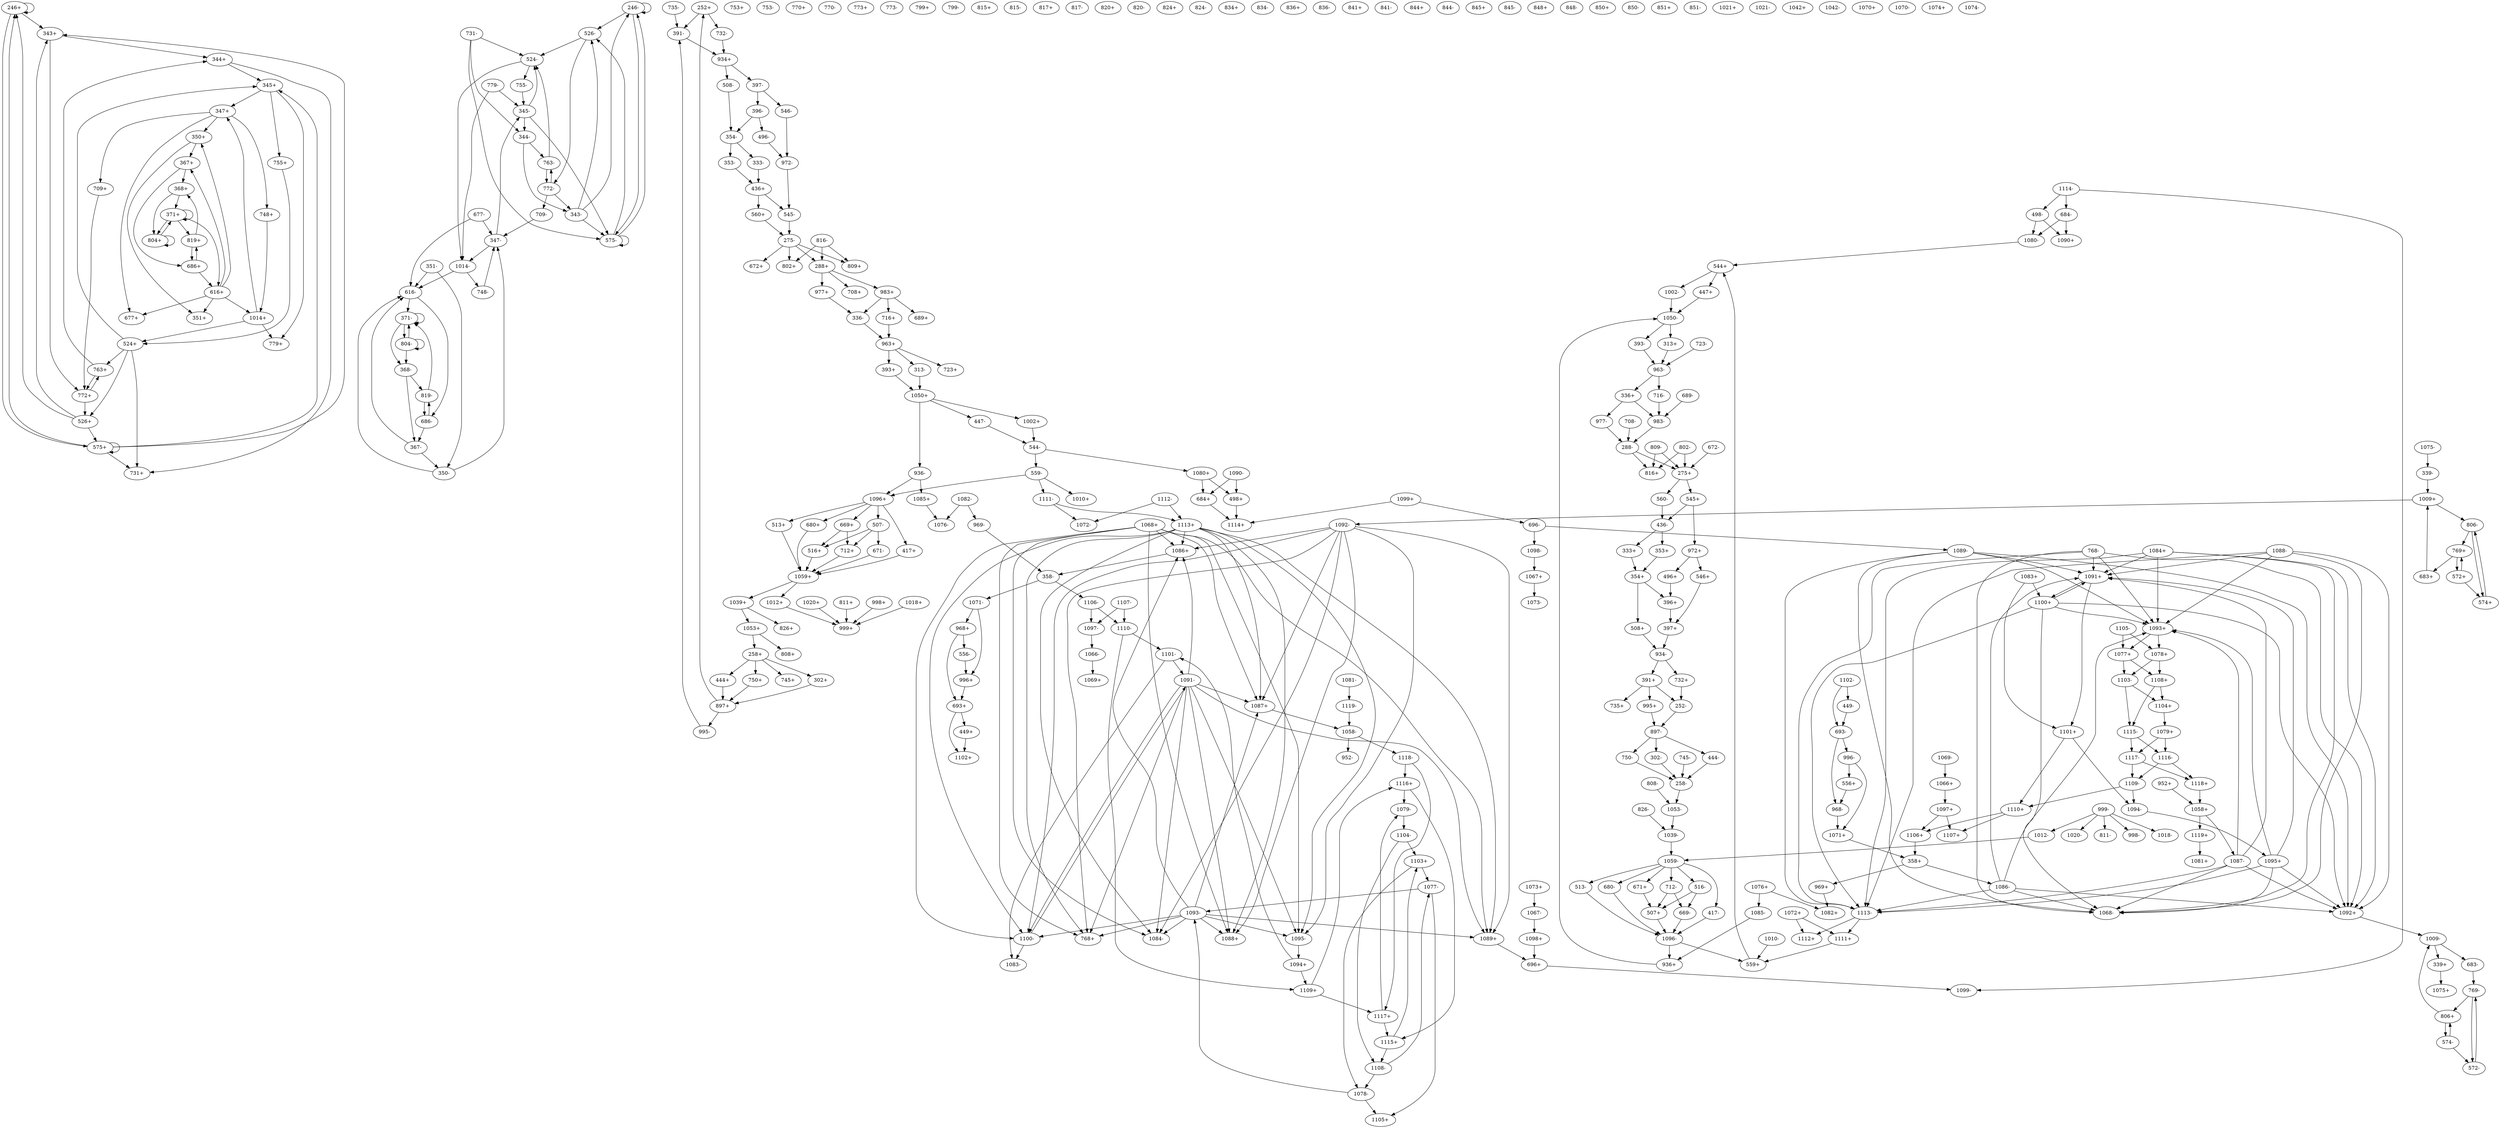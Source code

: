 digraph adj {
graph [k=96]
edge [d=-95]
"246+" [l=96 C=255]
"246-" [l=96 C=255]
"252+" [l=189 C=6437]
"252-" [l=189 C=6437]
"258+" [l=176 C=18499]
"258-" [l=176 C=18499]
"275+" [l=286 C=46417]
"275-" [l=286 C=46417]
"288+" [l=219 C=26354]
"288-" [l=219 C=26354]
"302+" [l=191 C=15404]
"302-" [l=191 C=15404]
"313+" [l=191 C=23078]
"313-" [l=191 C=23078]
"333+" [l=280 C=15746]
"333-" [l=280 C=15746]
"336+" [l=168 C=18447]
"336-" [l=168 C=18447]
"339+" [l=216 C=2535]
"339-" [l=216 C=2535]
"343+" [l=96 C=255]
"343-" [l=96 C=255]
"344+" [l=96 C=255]
"344-" [l=96 C=255]
"345+" [l=96 C=255]
"345-" [l=96 C=255]
"347+" [l=96 C=255]
"347-" [l=96 C=255]
"350+" [l=98 C=765]
"350-" [l=98 C=765]
"351+" [l=139 C=238]
"351-" [l=139 C=238]
"353+" [l=278 C=6239]
"353-" [l=278 C=6239]
"354+" [l=239 C=14249]
"354-" [l=239 C=14249]
"358+" [l=284 C=10398]
"358-" [l=284 C=10398]
"367+" [l=98 C=765]
"367-" [l=98 C=765]
"368+" [l=102 C=1697]
"368-" [l=102 C=1697]
"371+" [l=99 C=840]
"371-" [l=99 C=840]
"391+" [l=156 C=14797]
"391-" [l=156 C=14797]
"393+" [l=191 C=9307]
"393-" [l=191 C=9307]
"396+" [l=195 C=11540]
"396-" [l=195 C=11540]
"397+" [l=231 C=25288]
"397-" [l=231 C=25288]
"417+" [l=344 C=11052]
"417-" [l=344 C=11052]
"436+" [l=131 C=3670]
"436-" [l=131 C=3670]
"444+" [l=202 C=12619]
"444-" [l=202 C=12619]
"447+" [l=191 C=14976]
"447-" [l=191 C=14976]
"449+" [l=246 C=3969]
"449-" [l=246 C=3969]
"496+" [l=181 C=6582]
"496-" [l=181 C=6582]
"498+" [l=191 C=3633]
"498-" [l=191 C=3633]
"507+" [l=176 C=5880]
"507-" [l=176 C=5880]
"508+" [l=342 C=19893]
"508-" [l=342 C=19893]
"513+" [l=326 C=16359]
"513-" [l=326 C=16359]
"516+" [l=164 C=4140]
"516-" [l=164 C=4140]
"524+" [l=96 C=155]
"524-" [l=96 C=155]
"526+" [l=96 C=173]
"526-" [l=96 C=173]
"544+" [l=152 C=9434]
"544-" [l=152 C=9434]
"545+" [l=134 C=7956]
"545-" [l=134 C=7956]
"546+" [l=281 C=14872]
"546-" [l=281 C=14872]
"556+" [l=246 C=4919]
"556-" [l=246 C=4919]
"559+" [l=161 C=10417]
"559-" [l=161 C=10417]
"560+" [l=195 C=3450]
"560-" [l=195 C=3450]
"572+" [l=260 C=2690]
"572-" [l=260 C=2690]
"574+" [l=260 C=2097]
"574-" [l=260 C=2097]
"575+" [l=189 C=4005]
"575-" [l=189 C=4005]
"616+" [l=98 C=436]
"616-" [l=98 C=436]
"669+" [l=176 C=667]
"669-" [l=176 C=667]
"671+" [l=190 C=4564]
"671-" [l=190 C=4564]
"672+" [l=117 C=88]
"672-" [l=117 C=88]
"677+" [l=134 C=252]
"677-" [l=134 C=252]
"680+" [l=246 C=5458]
"680-" [l=246 C=5458]
"683+" [l=189 C=1444]
"683-" [l=189 C=1444]
"684+" [l=191 C=2925]
"684-" [l=191 C=2925]
"686+" [l=175 C=304]
"686-" [l=175 C=304]
"689+" [l=125 C=143]
"689-" [l=125 C=143]
"693+" [l=98 C=110]
"693-" [l=98 C=110]
"696+" [l=212 C=8327]
"696-" [l=212 C=8327]
"708+" [l=133 C=98]
"708-" [l=133 C=98]
"709+" [l=162 C=370]
"709-" [l=162 C=370]
"712+" [l=176 C=3706]
"712-" [l=176 C=3706]
"716+" [l=191 C=545]
"716-" [l=191 C=545]
"723+" [l=124 C=74]
"723-" [l=124 C=74]
"731+" [l=142 C=3016]
"731-" [l=142 C=3016]
"732+" [l=303 C=5979]
"732-" [l=303 C=5979]
"735+" [l=102 C=15]
"735-" [l=102 C=15]
"745+" [l=128 C=102]
"745-" [l=128 C=102]
"748+" [l=182 C=390]
"748-" [l=182 C=390]
"750+" [l=191 C=288]
"750-" [l=191 C=288]
"753+" [l=191 C=365]
"753-" [l=191 C=365]
"755+" [l=188 C=576]
"755-" [l=188 C=576]
"763+" [l=96 C=3]
"763-" [l=96 C=3]
"768+" [l=114 C=51]
"768-" [l=114 C=51]
"769+" [l=103 C=252]
"769-" [l=103 C=252]
"770+" [l=157 C=173]
"770-" [l=157 C=173]
"772+" [l=150 C=173]
"772-" [l=150 C=173]
"773+" [l=187 C=440]
"773-" [l=187 C=440]
"779+" [l=155 C=340]
"779-" [l=155 C=340]
"799+" [l=110 C=34]
"799-" [l=110 C=34]
"802+" [l=128 C=103]
"802-" [l=128 C=103]
"804+" [l=113 C=40]
"804-" [l=113 C=40]
"806+" [l=104 C=248]
"806-" [l=104 C=248]
"808+" [l=120 C=90]
"808-" [l=120 C=90]
"809+" [l=119 C=78]
"809-" [l=119 C=78]
"811+" [l=111 C=364]
"811-" [l=111 C=364]
"815+" [l=122 C=64]
"815-" [l=122 C=64]
"816+" [l=106 C=34]
"816-" [l=106 C=34]
"817+" [l=123 C=70]
"817-" [l=123 C=70]
"819+" [l=111 C=38]
"819-" [l=111 C=38]
"820+" [l=103 C=18]
"820-" [l=103 C=18]
"824+" [l=140 C=119]
"824-" [l=140 C=119]
"826+" [l=118 C=57]
"826-" [l=118 C=57]
"834+" [l=131 C=142]
"834-" [l=131 C=142]
"836+" [l=163 C=248]
"836-" [l=163 C=248]
"841+" [l=155 C=409]
"841-" [l=155 C=409]
"844+" [l=117 C=53]
"844-" [l=117 C=53]
"845+" [l=126 C=65]
"845-" [l=126 C=65]
"848+" [l=196 C=376]
"848-" [l=196 C=376]
"850+" [l=147 C=178]
"850-" [l=147 C=178]
"851+" [l=128 C=135]
"851-" [l=128 C=135]
"897+" [l=523 C=106873]
"897-" [l=523 C=106873]
"934+" [l=426 C=81643]
"934-" [l=426 C=81643]
"936+" [l=333 C=15900]
"936-" [l=333 C=15900]
"952+" [l=82230 C=2392414]
"952-" [l=82230 C=2392414]
"963+" [l=471 C=93290]
"963-" [l=471 C=93290]
"968+" [l=218 C=4437]
"968-" [l=218 C=4437]
"969+" [l=3053 C=101752]
"969-" [l=3053 C=101752]
"972+" [l=287 C=29551]
"972-" [l=287 C=29551]
"977+" [l=325 C=11529]
"977-" [l=325 C=11529]
"983+" [l=273 C=40595]
"983-" [l=273 C=40595]
"995+" [l=192 C=19619]
"995-" [l=192 C=19619]
"996+" [l=214 C=4093]
"996-" [l=214 C=4093]
"998+" [l=152 C=762]
"998-" [l=152 C=762]
"999+" [l=125 C=7164]
"999-" [l=125 C=7164]
"1002+" [l=191 C=5213]
"1002-" [l=191 C=5213]
"1009+" [l=140 C=2260]
"1009-" [l=140 C=2260]
"1010+" [l=217 C=4814]
"1010-" [l=217 C=4814]
"1012+" [l=188 C=676]
"1012-" [l=188 C=676]
"1014+" [l=98 C=430]
"1014-" [l=98 C=430]
"1018+" [l=113 C=800]
"1018-" [l=113 C=800]
"1020+" [l=189 C=821]
"1020-" [l=189 C=821]
"1021+" [l=126 C=7242]
"1021-" [l=126 C=7242]
"1039+" [l=810 C=176459]
"1039-" [l=810 C=176459]
"1042+" [l=147541 C=5443491]
"1042-" [l=147541 C=5443491]
"1050+" [l=366 C=65473]
"1050-" [l=366 C=65473]
"1053+" [l=603 C=122781]
"1053-" [l=603 C=122781]
"1058+" [l=343 C=11938]
"1058-" [l=343 C=11938]
"1059+" [l=386 C=69312]
"1059-" [l=386 C=69312]
"1066+" [l=191 C=0]
"1066-" [l=191 C=0]
"1067+" [l=191 C=0]
"1067-" [l=191 C=0]
"1068+" [l=26465 C=795850]
"1068-" [l=26465 C=795850]
"1069+" [l=202764 C=6216937]
"1069-" [l=202764 C=6216937]
"1070+" [l=149678 C=5630523]
"1070-" [l=149678 C=5630523]
"1071+" [l=55389 C=1978882]
"1071-" [l=55389 C=1978882]
"1072+" [l=5370 C=216462]
"1072-" [l=5370 C=216462]
"1073+" [l=172696 C=6443115]
"1073-" [l=172696 C=6443115]
"1074+" [l=193133 C=7214421]
"1074-" [l=193133 C=7214421]
"1075+" [l=537745 C=14792818]
"1075-" [l=537745 C=14792818]
"1076+" [l=115787 C=4473888]
"1076-" [l=115787 C=4473888]
"1077+" [l=4164 C=197355]
"1077-" [l=4164 C=197355]
"1078+" [l=4312 C=206801]
"1078-" [l=4312 C=206801]
"1079+" [l=10130 C=386269]
"1079-" [l=10130 C=386269]
"1080+" [l=223448 C=8135777]
"1080-" [l=223448 C=8135777]
"1081+" [l=41640 C=1387757]
"1081-" [l=41640 C=1387757]
"1082+" [l=303539 C=10377671]
"1082-" [l=303539 C=10377671]
"1083+" [l=87420 C=3478212]
"1083-" [l=87420 C=3478212]
"1084+" [l=9704 C=378145]
"1084-" [l=9704 C=378145]
"1085+" [l=75846 C=2617608]
"1085-" [l=75846 C=2617608]
"1086+" [l=2812 C=136523]
"1086-" [l=2812 C=136523]
"1087+" [l=22591 C=708873]
"1087-" [l=22591 C=708873]
"1088+" [l=75811 C=2442624]
"1088-" [l=75811 C=2442624]
"1089+" [l=54580 C=2100244]
"1089-" [l=54580 C=2100244]
"1090+" [l=46041 C=1787442]
"1090-" [l=46041 C=1787442]
"1091+" [l=232149 C=7876986]
"1091-" [l=232149 C=7876986]
"1092+" [l=62082 C=1784132]
"1092-" [l=62082 C=1784132]
"1093+" [l=79189 C=2576656]
"1093-" [l=79189 C=2576656]
"1094+" [l=84850 C=2581199]
"1094-" [l=84850 C=2581199]
"1095+" [l=90744 C=2690543]
"1095-" [l=90744 C=2690543]
"1096+" [l=90878 C=3394046]
"1096-" [l=90878 C=3394046]
"1097+" [l=17306 C=543629]
"1097-" [l=17306 C=543629]
"1098+" [l=151816 C=5666406]
"1098-" [l=151816 C=5666406]
"1099+" [l=159907 C=5380870]
"1099-" [l=159907 C=5380870]
"1100+" [l=382970 C=14683021]
"1100-" [l=382970 C=14683021]
"1101+" [l=10652 C=568930]
"1101-" [l=10652 C=568930]
"1102+" [l=343695 C=12458865]
"1102-" [l=343695 C=12458865]
"1103+" [l=9953 C=411978]
"1103-" [l=9953 C=411978]
"1104+" [l=6803 C=256076]
"1104-" [l=6803 C=256076]
"1105+" [l=25820 C=1003657]
"1105-" [l=25820 C=1003657]
"1106+" [l=59728 C=1822207]
"1106-" [l=59728 C=1822207]
"1107+" [l=52399 C=1661422]
"1107-" [l=52399 C=1661422]
"1108+" [l=10767 C=460171]
"1108-" [l=10767 C=460171]
"1109+" [l=4777 C=226084]
"1109-" [l=4777 C=226084]
"1110+" [l=3903 C=143909]
"1110-" [l=3903 C=143909]
"1111+" [l=33968 C=1293914]
"1111-" [l=33968 C=1293914]
"1112+" [l=27256 C=1059040]
"1112-" [l=27256 C=1059040]
"1113+" [l=37078 C=1480554]
"1113-" [l=37078 C=1480554]
"1114+" [l=75777 C=2590159]
"1114-" [l=75777 C=2590159]
"1115+" [l=13746 C=494356]
"1115-" [l=13746 C=494356]
"1116+" [l=10522 C=422530]
"1116-" [l=10522 C=422530]
"1117+" [l=9147 C=408417]
"1117-" [l=9147 C=408417]
"1118+" [l=4790 C=226819]
"1118-" [l=4790 C=226819]
"1119+" [l=101847 C=3420996]
"1119-" [l=101847 C=3420996]
"246+" -> "246+"
"246+" -> "343+"
"246+" -> "575+"
"246-" -> "246-"
"246-" -> "526-"
"246-" -> "575-" [d=-93]
"252+" -> "732-"
"252+" -> "391-" [d=-49]
"252-" -> "897-"
"258+" -> "745+"
"258+" -> "444+" [d=-36]
"258+" -> "302+" [d=-18]
"258+" -> "750+" [d=-18]
"258-" -> "1053-"
"275+" -> "545+"
"275+" -> "560-"
"275-" -> "672+"
"275-" -> "288+" [d=-93]
"275-" -> "802+" [d=-93]
"275-" -> "809+" [d=-93]
"288+" -> "977+"
"288+" -> "708+" [d=-66]
"288+" -> "983+" [d=-66]
"288-" -> "816+"
"288-" -> "275+" [d=-93]
"302+" -> "897+" [d=-18]
"302-" -> "258-" [d=-18]
"313+" -> "963-" [d=-94]
"313-" -> "1050+"
"333+" -> "354+"
"333-" -> "436+"
"336+" -> "977-"
"336+" -> "983-" [d=-72]
"336-" -> "963+"
"339+" -> "1075+"
"339-" -> "1009+"
"343+" -> "344+"
"343+" -> "772+" [d=-55]
"343-" -> "246-"
"343-" -> "526-"
"343-" -> "575-" [d=-93]
"344+" -> "345+"
"344+" -> "731+"
"344-" -> "343-"
"344-" -> "763-"
"345+" -> "755+"
"345+" -> "347+" [d=-92]
"345+" -> "779+" [d=-92]
"345-" -> "344-"
"345-" -> "575-" [d=-93]
"345-" -> "524-" [d=-93]
"347+" -> "709+"
"347+" -> "748+" [d=-93]
"347+" -> "350+" [d=-92]
"347+" -> "677+" [d=-92]
"347-" -> "345-" [d=-92]
"347-" -> "1014-" [d=-89]
"350+" -> "351+"
"350+" -> "367+"
"350-" -> "347-" [d=-92]
"350-" -> "616-" [d=-82]
"351-" -> "350-"
"351-" -> "616-" [d=-82]
"353+" -> "354+"
"353-" -> "436+"
"354+" -> "508+"
"354+" -> "396+" [d=-82]
"354-" -> "333-"
"354-" -> "353-"
"358+" -> "969+"
"358+" -> "1086-"
"358-" -> "1071-"
"358-" -> "1106-"
"367+" -> "368+"
"367+" -> "686+"
"367-" -> "350-"
"367-" -> "616-" [d=-82]
"368+" -> "371+" [d=-91]
"368+" -> "804+" [d=-17]
"368-" -> "367-"
"368-" -> "819-"
"371+" -> "804+" [d=-17]
"371+" -> "371+" [d=-30]
"371+" -> "616+" [d=-46]
"371+" -> "819+" [d=-46]
"371-" -> "368-" [d=-91]
"371-" -> "804-" [d=-91]
"371-" -> "371-" [d=-30]
"391+" -> "735+"
"391+" -> "995+" [d=-52]
"391+" -> "252-" [d=-49]
"391-" -> "934+"
"393+" -> "1050+"
"393-" -> "963-" [d=-94]
"396+" -> "397+"
"396-" -> "496-"
"396-" -> "354-" [d=-82]
"397+" -> "934-"
"397-" -> "396-"
"397-" -> "546-"
"417+" -> "1059+" [d=-93]
"417-" -> "1096-" [d=-87]
"436+" -> "560+"
"436+" -> "545-" [d=-34]
"436-" -> "333+"
"436-" -> "353+"
"444+" -> "897+"
"444-" -> "258-" [d=-36]
"447+" -> "1050-" [d=-76]
"447-" -> "544-"
"449+" -> "1102+"
"449-" -> "693-"
"496+" -> "396+"
"496-" -> "972-"
"498+" -> "1114+" [d=-91]
"498-" -> "1080-"
"498-" -> "1090+"
"507+" -> "1096-" [d=-21]
"507-" -> "516+" [d=-80]
"507-" -> "671-" [d=-87]
"507-" -> "712+" [d=-80]
"508+" -> "934-"
"508-" -> "354-"
"513+" -> "1059+" [d=-75]
"513-" -> "1096-" [d=-87]
"516+" -> "1059+" [d=-75]
"516-" -> "507+" [d=-80]
"516-" -> "669-" [d=-80]
"524+" -> "526+" [d=-94]
"524+" -> "763+" [d=-94]
"524+" -> "345+" [d=-93]
"524+" -> "731+" [d=-93]
"524-" -> "755-"
"524-" -> "1014-" [d=-92]
"526+" -> "246+"
"526+" -> "343+"
"526+" -> "575+"
"526-" -> "772-"
"526-" -> "524-" [d=-94]
"544+" -> "447+"
"544+" -> "1002-"
"544-" -> "559-"
"544-" -> "1080+"
"545+" -> "972+"
"545+" -> "436-" [d=-34]
"545-" -> "275-"
"546+" -> "397+"
"546-" -> "972-"
"556+" -> "968-"
"556-" -> "996+"
"559+" -> "544+"
"559-" -> "1010+"
"559-" -> "1096+" [d=-57]
"559-" -> "1111-" [d=-57]
"560+" -> "275-"
"560-" -> "436-"
"572+" -> "574+" [d=-94]
"572+" -> "769+" [d=-94]
"572-" -> "769-"
"574+" -> "806-"
"574-" -> "572-" [d=-94]
"574-" -> "806+" [d=-94]
"575+" -> "345+" [d=-93]
"575+" -> "731+" [d=-93]
"575+" -> "246+" [d=-93]
"575+" -> "343+" [d=-93]
"575+" -> "575+" [d=-93]
"575-" -> "246-"
"575-" -> "526-"
"575-" -> "575-" [d=-93]
"616+" -> "1014+" [d=-91]
"616+" -> "350+" [d=-82]
"616+" -> "677+" [d=-82]
"616+" -> "351+" [d=-82]
"616+" -> "367+" [d=-82]
"616-" -> "686-"
"616-" -> "371-" [d=-46]
"669+" -> "712+" [d=-80]
"669+" -> "516+" [d=-80]
"669-" -> "1096-" [d=-21]
"671+" -> "507+" [d=-87]
"671-" -> "1059+" [d=-93]
"672-" -> "275+"
"677-" -> "347-" [d=-92]
"677-" -> "616-" [d=-82]
"680+" -> "1059+" [d=-93]
"680-" -> "1096-" [d=-92]
"683+" -> "1009+"
"683-" -> "769-"
"684+" -> "1114+" [d=-91]
"684-" -> "1080-"
"684-" -> "1090+"
"686+" -> "616+"
"686+" -> "819+"
"686-" -> "367-"
"686-" -> "819-"
"689-" -> "983-" [d=-82]
"693+" -> "449+"
"693+" -> "1102+" [d=-83]
"693-" -> "968-"
"693-" -> "996-"
"696+" -> "1099-"
"696-" -> "1089-"
"696-" -> "1098-"
"708-" -> "288-" [d=-66]
"709+" -> "772+" [d=-54]
"709-" -> "347-"
"712+" -> "1059+" [d=-84]
"712-" -> "669-" [d=-80]
"712-" -> "507+" [d=-80]
"716+" -> "963+"
"716-" -> "983-"
"723-" -> "963-"
"731-" -> "344-"
"731-" -> "575-" [d=-93]
"731-" -> "524-" [d=-93]
"732+" -> "252-"
"732-" -> "934+"
"735-" -> "391-"
"745-" -> "258-"
"748+" -> "1014+"
"748-" -> "347-" [d=-93]
"750+" -> "897+" [d=-18]
"750-" -> "258-" [d=-18]
"755+" -> "524+"
"755-" -> "345-"
"763+" -> "344+"
"763+" -> "772+" [d=-55]
"763-" -> "772-"
"763-" -> "524-" [d=-94]
"768-" -> "1068-"
"768-" -> "1091+"
"768-" -> "1092+"
"768-" -> "1093+"
"768-" -> "1113-"
"769+" -> "572+"
"769+" -> "683+"
"769-" -> "572-" [d=-94]
"769-" -> "806+" [d=-94]
"772+" -> "526+"
"772+" -> "763+"
"772-" -> "709-" [d=-54]
"772-" -> "343-" [d=-55]
"772-" -> "763-" [d=-55]
"779-" -> "345-" [d=-92]
"779-" -> "1014-" [d=-89]
"802-" -> "816+"
"802-" -> "275+" [d=-93]
"804+" -> "371+" [d=-91]
"804+" -> "804+" [d=-17]
"804-" -> "371-" [d=-17]
"804-" -> "368-" [d=-17]
"804-" -> "804-" [d=-17]
"806+" -> "574-"
"806+" -> "1009-" [d=-78]
"806-" -> "769+" [d=-94]
"806-" -> "574+" [d=-94]
"808-" -> "1053-"
"809-" -> "816+"
"809-" -> "275+" [d=-93]
"811+" -> "999+" [d=-93]
"816-" -> "288+"
"816-" -> "802+"
"816-" -> "809+"
"819+" -> "368+"
"819+" -> "686+"
"819-" -> "686-"
"819-" -> "371-" [d=-46]
"826-" -> "1039-"
"897+" -> "252+"
"897+" -> "995-"
"897-" -> "444-"
"897-" -> "302-" [d=-18]
"897-" -> "750-" [d=-18]
"934+" -> "397-"
"934+" -> "508-"
"934-" -> "391+"
"934-" -> "732+"
"936+" -> "1050-"
"936-" -> "1085+"
"936-" -> "1096+" [d=-57]
"952+" -> "1058+"
"963+" -> "723+"
"963+" -> "313-" [d=-94]
"963+" -> "393+" [d=-94]
"963-" -> "336+"
"963-" -> "716-"
"968+" -> "556-"
"968+" -> "693+"
"968-" -> "1071+"
"969+" -> "1082+"
"969-" -> "358-"
"972+" -> "496+"
"972+" -> "546+"
"972-" -> "545-"
"977+" -> "336-"
"977-" -> "288-"
"983+" -> "716+"
"983+" -> "689+" [d=-82]
"983+" -> "336-" [d=-72]
"983-" -> "288-" [d=-66]
"995+" -> "897-"
"995-" -> "391-" [d=-52]
"996+" -> "693+"
"996-" -> "556+"
"996-" -> "1071+" [d=-91]
"998+" -> "999+"
"999-" -> "998-"
"999-" -> "1018-"
"999-" -> "1020-" [d=-94]
"999-" -> "811-" [d=-93]
"999-" -> "1012-" [d=-93]
"1002+" -> "544-"
"1002-" -> "1050-" [d=-76]
"1009+" -> "806-" [d=-78]
"1009+" -> "1092-"
"1009-" -> "339+"
"1009-" -> "683-"
"1010-" -> "559+"
"1012+" -> "999+" [d=-93]
"1012-" -> "1059-"
"1014+" -> "524+" [d=-92]
"1014+" -> "347+" [d=-89]
"1014+" -> "779+" [d=-89]
"1014-" -> "748-"
"1014-" -> "616-" [d=-91]
"1018+" -> "999+"
"1020+" -> "999+" [d=-94]
"1039+" -> "826+"
"1039+" -> "1053+"
"1039-" -> "1059-"
"1050+" -> "936-"
"1050+" -> "447-" [d=-76]
"1050+" -> "1002+" [d=-76]
"1050-" -> "313+"
"1050-" -> "393-"
"1053+" -> "258+"
"1053+" -> "808+"
"1053-" -> "1039-"
"1058+" -> "1087-"
"1058+" -> "1119+"
"1058-" -> "952-"
"1058-" -> "1118-"
"1059+" -> "1012+"
"1059+" -> "1039+"
"1059-" -> "417-" [d=-93]
"1059-" -> "671+" [d=-93]
"1059-" -> "680-" [d=-93]
"1059-" -> "712-" [d=-84]
"1059-" -> "513-" [d=-75]
"1059-" -> "516-" [d=-75]
"1066+" -> "1097+"
"1066-" -> "1069+"
"1067+" -> "1073-"
"1067-" -> "1098+"
"1068+" -> "768+"
"1068+" -> "1084-"
"1068+" -> "1086+"
"1068+" -> "1087+"
"1068+" -> "1088+"
"1068+" -> "1089+"
"1068+" -> "1095-"
"1068+" -> "1100-"
"1069-" -> "1066+"
"1071+" -> "358+"
"1071-" -> "968+"
"1071-" -> "996+" [d=-91]
"1072+" -> "1111+" [d=-1163]
"1072+" -> "1112+" [d=-1163]
"1073+" -> "1067-"
"1075-" -> "339-"
"1076+" -> "1085-"
"1076+" -> "1082+" [d=-308]
"1077+" -> "1103-" [d=-2563]
"1077+" -> "1108+" [d=-2563]
"1077-" -> "1093-"
"1077-" -> "1105+"
"1078+" -> "1103-" [d=-2563]
"1078+" -> "1108+" [d=-2563]
"1078-" -> "1093-"
"1078-" -> "1105+"
"1079+" -> "1116-" [d=-814]
"1079+" -> "1117-" [d=-814]
"1079-" -> "1104-"
"1080+" -> "498+"
"1080+" -> "684+"
"1080-" -> "544+"
"1081-" -> "1119-" [d=-14]
"1082-" -> "969-"
"1082-" -> "1076-" [d=-308]
"1083+" -> "1100+" [d=-6142]
"1083+" -> "1101+" [d=-6142]
"1084+" -> "1068-"
"1084+" -> "1091+"
"1084+" -> "1092+"
"1084+" -> "1093+"
"1084+" -> "1113-"
"1085+" -> "1076-"
"1085-" -> "936+"
"1086+" -> "358-"
"1086-" -> "1068-"
"1086-" -> "1091+"
"1086-" -> "1092+"
"1086-" -> "1093+"
"1086-" -> "1113-"
"1087+" -> "1058-"
"1087-" -> "1068-"
"1087-" -> "1091+"
"1087-" -> "1092+"
"1087-" -> "1093+"
"1087-" -> "1113-"
"1088-" -> "1068-"
"1088-" -> "1091+"
"1088-" -> "1092+"
"1088-" -> "1093+"
"1088-" -> "1113-"
"1089+" -> "696+"
"1089-" -> "1068-"
"1089-" -> "1091+"
"1089-" -> "1092+"
"1089-" -> "1093+"
"1089-" -> "1113-"
"1090-" -> "498+"
"1090-" -> "684+"
"1091+" -> "1100+" [d=-6142]
"1091+" -> "1101+" [d=-6142]
"1091-" -> "768+"
"1091-" -> "1084-"
"1091-" -> "1086+"
"1091-" -> "1087+"
"1091-" -> "1088+"
"1091-" -> "1089+"
"1091-" -> "1095-"
"1091-" -> "1100-"
"1092+" -> "1009-"
"1092-" -> "768+"
"1092-" -> "1084-"
"1092-" -> "1086+"
"1092-" -> "1087+"
"1092-" -> "1088+"
"1092-" -> "1089+"
"1092-" -> "1095-"
"1092-" -> "1100-"
"1093+" -> "1077+"
"1093+" -> "1078+"
"1093-" -> "768+"
"1093-" -> "1084-"
"1093-" -> "1086+"
"1093-" -> "1087+"
"1093-" -> "1088+"
"1093-" -> "1089+"
"1093-" -> "1095-"
"1093-" -> "1100-"
"1094+" -> "1101-" [d=-485]
"1094+" -> "1109+" [d=-485]
"1094-" -> "1095+" [d=-68]
"1095+" -> "1068-"
"1095+" -> "1091+"
"1095+" -> "1092+"
"1095+" -> "1093+"
"1095+" -> "1113-"
"1095-" -> "1094+" [d=-68]
"1096+" -> "680+" [d=-92]
"1096+" -> "417+" [d=-87]
"1096+" -> "513+" [d=-87]
"1096+" -> "507-" [d=-21]
"1096+" -> "669+" [d=-21]
"1096-" -> "936+" [d=-57]
"1096-" -> "559+" [d=-57]
"1097+" -> "1106+" [d=-635]
"1097+" -> "1107+" [d=-635]
"1097-" -> "1066-"
"1098+" -> "696+"
"1098-" -> "1067+"
"1099+" -> "696-"
"1099+" -> "1114+" [d=-2039]
"1100+" -> "1068-"
"1100+" -> "1091+"
"1100+" -> "1092+"
"1100+" -> "1093+"
"1100+" -> "1113-"
"1100-" -> "1083-" [d=-6142]
"1100-" -> "1091-" [d=-6142]
"1101+" -> "1094-" [d=-485]
"1101+" -> "1110+" [d=-485]
"1101-" -> "1083-" [d=-6142]
"1101-" -> "1091-" [d=-6142]
"1102-" -> "449-"
"1102-" -> "693-" [d=-83]
"1103+" -> "1077-" [d=-2563]
"1103+" -> "1078-" [d=-2563]
"1103-" -> "1104+" [d=-1649]
"1103-" -> "1115-" [d=-1649]
"1104+" -> "1079+"
"1104-" -> "1103+" [d=-1649]
"1104-" -> "1108-" [d=-1649]
"1105-" -> "1077+"
"1105-" -> "1078+"
"1106+" -> "358+"
"1106-" -> "1097-" [d=-635]
"1106-" -> "1110-" [d=-635]
"1107-" -> "1097-" [d=-635]
"1107-" -> "1110-" [d=-635]
"1108+" -> "1104+" [d=-1649]
"1108+" -> "1115-" [d=-1649]
"1108-" -> "1077-" [d=-2563]
"1108-" -> "1078-" [d=-2563]
"1109+" -> "1116+" [d=-2241]
"1109+" -> "1117+" [d=-2241]
"1109-" -> "1094-" [d=-485]
"1109-" -> "1110+" [d=-485]
"1110+" -> "1106+" [d=-635]
"1110+" -> "1107+" [d=-635]
"1110-" -> "1101-" [d=-485]
"1110-" -> "1109+" [d=-485]
"1111+" -> "559+" [d=-57]
"1111-" -> "1072-" [d=-1163]
"1111-" -> "1113+" [d=-1163]
"1112-" -> "1072-" [d=-1163]
"1112-" -> "1113+" [d=-1163]
"1113+" -> "768+"
"1113+" -> "1084-"
"1113+" -> "1086+"
"1113+" -> "1087+"
"1113+" -> "1088+"
"1113+" -> "1089+"
"1113+" -> "1095-"
"1113+" -> "1100-"
"1113-" -> "1111+" [d=-1163]
"1113-" -> "1112+" [d=-1163]
"1114-" -> "498-" [d=-91]
"1114-" -> "684-" [d=-91]
"1114-" -> "1099-" [d=-2039]
"1115+" -> "1103+" [d=-1649]
"1115+" -> "1108-" [d=-1649]
"1115-" -> "1116-" [d=-814]
"1115-" -> "1117-" [d=-814]
"1116+" -> "1079-" [d=-814]
"1116+" -> "1115+" [d=-814]
"1116-" -> "1109-" [d=-2241]
"1116-" -> "1118+" [d=-2241]
"1117+" -> "1079-" [d=-814]
"1117+" -> "1115+" [d=-814]
"1117-" -> "1109-" [d=-2241]
"1117-" -> "1118+" [d=-2241]
"1118+" -> "1058+"
"1118-" -> "1116+" [d=-2241]
"1118-" -> "1117+" [d=-2241]
"1119+" -> "1081+" [d=-14]
"1119-" -> "1058-"
}
